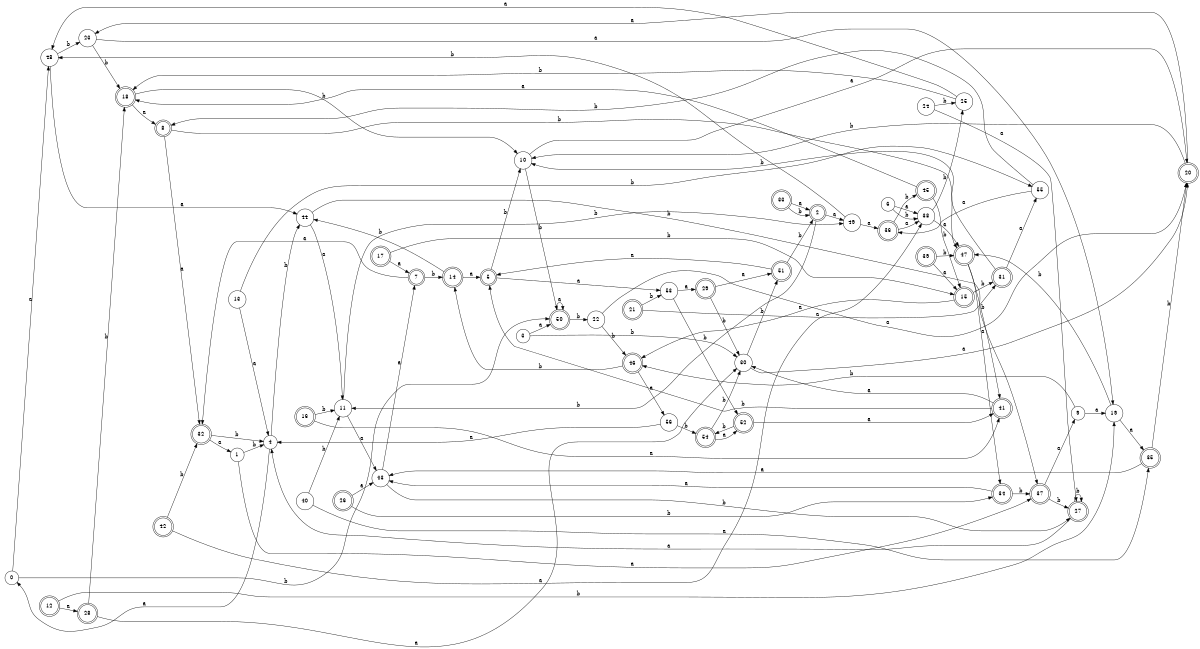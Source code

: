 digraph n46_1 {
__start0 [label="" shape="none"];

rankdir=LR;
size="8,5";

s0 [style="filled", color="black", fillcolor="white" shape="circle", label="0"];
s1 [style="filled", color="black", fillcolor="white" shape="circle", label="1"];
s2 [style="rounded,filled", color="black", fillcolor="white" shape="doublecircle", label="2"];
s3 [style="filled", color="black", fillcolor="white" shape="circle", label="3"];
s4 [style="filled", color="black", fillcolor="white" shape="circle", label="4"];
s5 [style="rounded,filled", color="black", fillcolor="white" shape="doublecircle", label="5"];
s6 [style="filled", color="black", fillcolor="white" shape="circle", label="6"];
s7 [style="rounded,filled", color="black", fillcolor="white" shape="doublecircle", label="7"];
s8 [style="rounded,filled", color="black", fillcolor="white" shape="doublecircle", label="8"];
s9 [style="filled", color="black", fillcolor="white" shape="circle", label="9"];
s10 [style="filled", color="black", fillcolor="white" shape="circle", label="10"];
s11 [style="filled", color="black", fillcolor="white" shape="circle", label="11"];
s12 [style="rounded,filled", color="black", fillcolor="white" shape="doublecircle", label="12"];
s13 [style="filled", color="black", fillcolor="white" shape="circle", label="13"];
s14 [style="rounded,filled", color="black", fillcolor="white" shape="doublecircle", label="14"];
s15 [style="rounded,filled", color="black", fillcolor="white" shape="doublecircle", label="15"];
s16 [style="rounded,filled", color="black", fillcolor="white" shape="doublecircle", label="16"];
s17 [style="rounded,filled", color="black", fillcolor="white" shape="doublecircle", label="17"];
s18 [style="rounded,filled", color="black", fillcolor="white" shape="doublecircle", label="18"];
s19 [style="filled", color="black", fillcolor="white" shape="circle", label="19"];
s20 [style="rounded,filled", color="black", fillcolor="white" shape="doublecircle", label="20"];
s21 [style="rounded,filled", color="black", fillcolor="white" shape="doublecircle", label="21"];
s22 [style="filled", color="black", fillcolor="white" shape="circle", label="22"];
s23 [style="filled", color="black", fillcolor="white" shape="circle", label="23"];
s24 [style="filled", color="black", fillcolor="white" shape="circle", label="24"];
s25 [style="filled", color="black", fillcolor="white" shape="circle", label="25"];
s26 [style="rounded,filled", color="black", fillcolor="white" shape="doublecircle", label="26"];
s27 [style="rounded,filled", color="black", fillcolor="white" shape="doublecircle", label="27"];
s28 [style="rounded,filled", color="black", fillcolor="white" shape="doublecircle", label="28"];
s29 [style="rounded,filled", color="black", fillcolor="white" shape="doublecircle", label="29"];
s30 [style="filled", color="black", fillcolor="white" shape="circle", label="30"];
s31 [style="rounded,filled", color="black", fillcolor="white" shape="doublecircle", label="31"];
s32 [style="rounded,filled", color="black", fillcolor="white" shape="doublecircle", label="32"];
s33 [style="rounded,filled", color="black", fillcolor="white" shape="doublecircle", label="33"];
s34 [style="rounded,filled", color="black", fillcolor="white" shape="doublecircle", label="34"];
s35 [style="rounded,filled", color="black", fillcolor="white" shape="doublecircle", label="35"];
s36 [style="rounded,filled", color="black", fillcolor="white" shape="doublecircle", label="36"];
s37 [style="rounded,filled", color="black", fillcolor="white" shape="doublecircle", label="37"];
s38 [style="filled", color="black", fillcolor="white" shape="circle", label="38"];
s39 [style="rounded,filled", color="black", fillcolor="white" shape="doublecircle", label="39"];
s40 [style="filled", color="black", fillcolor="white" shape="circle", label="40"];
s41 [style="rounded,filled", color="black", fillcolor="white" shape="doublecircle", label="41"];
s42 [style="rounded,filled", color="black", fillcolor="white" shape="doublecircle", label="42"];
s43 [style="filled", color="black", fillcolor="white" shape="circle", label="43"];
s44 [style="filled", color="black", fillcolor="white" shape="circle", label="44"];
s45 [style="rounded,filled", color="black", fillcolor="white" shape="doublecircle", label="45"];
s46 [style="rounded,filled", color="black", fillcolor="white" shape="doublecircle", label="46"];
s47 [style="rounded,filled", color="black", fillcolor="white" shape="doublecircle", label="47"];
s48 [style="filled", color="black", fillcolor="white" shape="circle", label="48"];
s49 [style="filled", color="black", fillcolor="white" shape="circle", label="49"];
s50 [style="rounded,filled", color="black", fillcolor="white" shape="doublecircle", label="50"];
s51 [style="rounded,filled", color="black", fillcolor="white" shape="doublecircle", label="51"];
s52 [style="rounded,filled", color="black", fillcolor="white" shape="doublecircle", label="52"];
s53 [style="filled", color="black", fillcolor="white" shape="circle", label="53"];
s54 [style="rounded,filled", color="black", fillcolor="white" shape="doublecircle", label="54"];
s55 [style="filled", color="black", fillcolor="white" shape="circle", label="55"];
s56 [style="filled", color="black", fillcolor="white" shape="circle", label="56"];
s0 -> s48 [label="a"];
s0 -> s50 [label="b"];
s1 -> s37 [label="a"];
s1 -> s4 [label="b"];
s2 -> s49 [label="a"];
s2 -> s11 [label="b"];
s3 -> s50 [label="a"];
s3 -> s30 [label="b"];
s4 -> s0 [label="a"];
s4 -> s44 [label="b"];
s5 -> s53 [label="a"];
s5 -> s10 [label="b"];
s6 -> s38 [label="a"];
s6 -> s38 [label="b"];
s7 -> s32 [label="a"];
s7 -> s14 [label="b"];
s8 -> s32 [label="a"];
s8 -> s47 [label="b"];
s9 -> s19 [label="a"];
s9 -> s46 [label="b"];
s10 -> s20 [label="a"];
s10 -> s50 [label="b"];
s11 -> s43 [label="a"];
s11 -> s49 [label="b"];
s12 -> s28 [label="a"];
s12 -> s19 [label="b"];
s13 -> s4 [label="a"];
s13 -> s55 [label="b"];
s14 -> s5 [label="a"];
s14 -> s44 [label="b"];
s15 -> s46 [label="a"];
s15 -> s31 [label="b"];
s16 -> s41 [label="a"];
s16 -> s11 [label="b"];
s17 -> s7 [label="a"];
s17 -> s15 [label="b"];
s18 -> s8 [label="a"];
s18 -> s10 [label="b"];
s19 -> s35 [label="a"];
s19 -> s47 [label="b"];
s20 -> s23 [label="a"];
s20 -> s10 [label="b"];
s21 -> s31 [label="a"];
s21 -> s53 [label="b"];
s22 -> s20 [label="a"];
s22 -> s46 [label="b"];
s23 -> s19 [label="a"];
s23 -> s18 [label="b"];
s24 -> s27 [label="a"];
s24 -> s25 [label="b"];
s25 -> s48 [label="a"];
s25 -> s18 [label="b"];
s26 -> s43 [label="a"];
s26 -> s34 [label="b"];
s27 -> s4 [label="a"];
s27 -> s27 [label="b"];
s28 -> s30 [label="a"];
s28 -> s18 [label="b"];
s29 -> s51 [label="a"];
s29 -> s30 [label="b"];
s30 -> s20 [label="a"];
s30 -> s51 [label="b"];
s31 -> s55 [label="a"];
s31 -> s10 [label="b"];
s32 -> s1 [label="a"];
s32 -> s4 [label="b"];
s33 -> s2 [label="a"];
s33 -> s2 [label="b"];
s34 -> s43 [label="a"];
s34 -> s37 [label="b"];
s35 -> s43 [label="a"];
s35 -> s20 [label="b"];
s36 -> s38 [label="a"];
s36 -> s45 [label="b"];
s37 -> s9 [label="a"];
s37 -> s27 [label="b"];
s38 -> s47 [label="a"];
s38 -> s25 [label="b"];
s39 -> s15 [label="a"];
s39 -> s47 [label="b"];
s40 -> s35 [label="a"];
s40 -> s11 [label="b"];
s41 -> s30 [label="a"];
s41 -> s5 [label="b"];
s42 -> s38 [label="a"];
s42 -> s32 [label="b"];
s43 -> s7 [label="a"];
s43 -> s27 [label="b"];
s44 -> s11 [label="a"];
s44 -> s37 [label="b"];
s45 -> s18 [label="a"];
s45 -> s15 [label="b"];
s46 -> s56 [label="a"];
s46 -> s14 [label="b"];
s47 -> s34 [label="a"];
s47 -> s41 [label="b"];
s48 -> s44 [label="a"];
s48 -> s23 [label="b"];
s49 -> s36 [label="a"];
s49 -> s48 [label="b"];
s50 -> s50 [label="a"];
s50 -> s22 [label="b"];
s51 -> s5 [label="a"];
s51 -> s2 [label="b"];
s52 -> s41 [label="a"];
s52 -> s54 [label="b"];
s53 -> s29 [label="a"];
s53 -> s52 [label="b"];
s54 -> s52 [label="a"];
s54 -> s30 [label="b"];
s55 -> s36 [label="a"];
s55 -> s8 [label="b"];
s56 -> s4 [label="a"];
s56 -> s54 [label="b"];

}